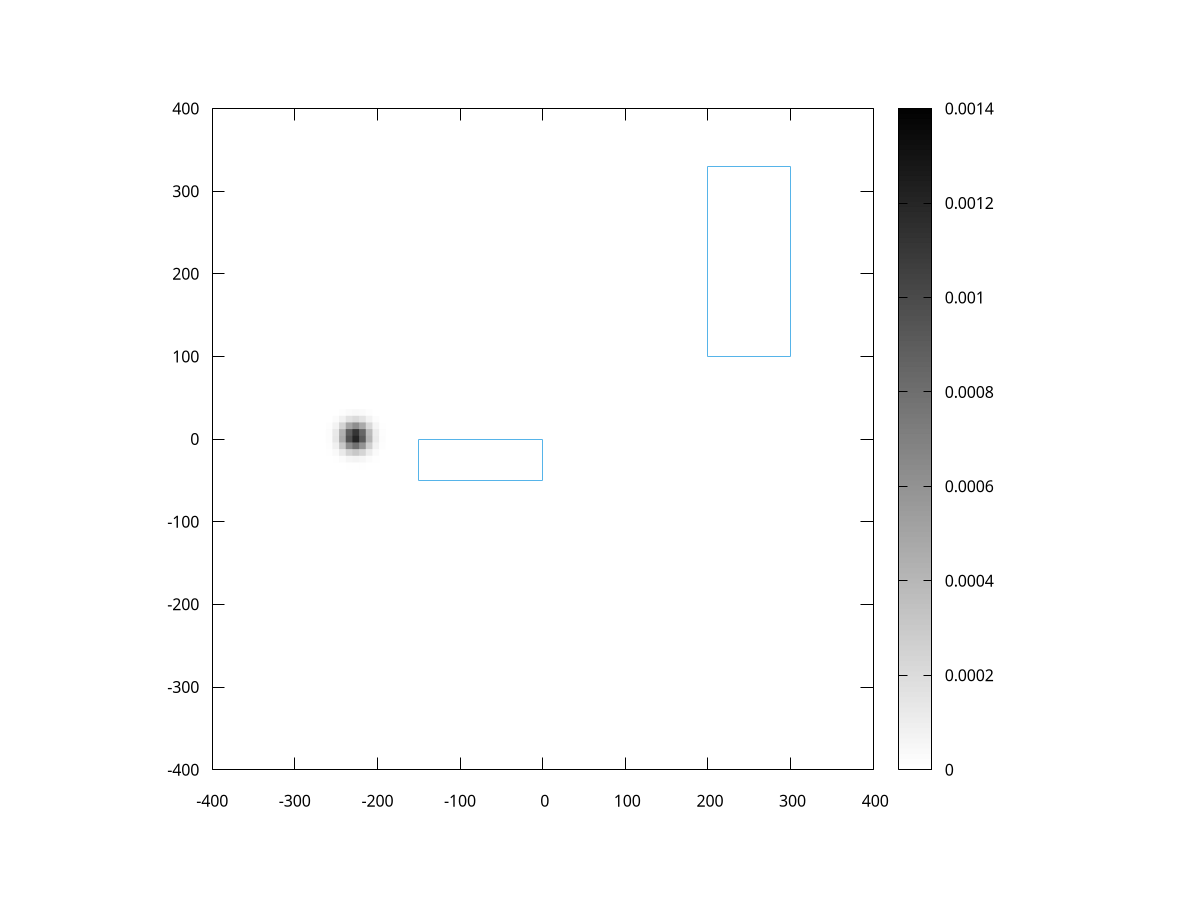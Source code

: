 set xrange [-400.0: 400.0] 
        set yrange [-400.0: 400.0] 
        set pm3d 
        set view map 
        unset key 
        set size square 
        unset arrow 
        set arrow from 0, 0 to -150, 0 nohead front lt 3 
        set arrow from -150, 0 to -150, -50 nohead front lt 3 
        set arrow from -150, -50 to 0, -50 nohead front lt 3 
        set arrow from 0, -50 to 0, 0 nohead front lt 3 
        set arrow from 200, 100 to 200, 330 nohead front lt 3 
        set arrow from 200, 330 to 300, 330 nohead front lt 3 
        set arrow from 300, 330 to 300, 100 nohead front lt 3 
        set arrow from 300, 100 to 200, 100 nohead front lt 3 
        set palette model RGB functions 1-gray, 1-gray, 1-gray 
        set isosamples 100 
        mu_x = --226.697753 
        mu_y = -2.808109 
        sigma_x = 10.560324 
        sigma_y = 10.560324 
        rho = 0.000000 
        splot 1.0/(2.0 * pi * sigma_x * sigma_y * sqrt(1 - rho**2) )        * exp(-1.0/2.0 * ((x+mu_x)**2 / sigma_x**2 + (y+mu_y)**2 / sigma_y**2        - 2.0*rho*(x + mu_x)*(y + mu_y)/(sigma_x*sigma_y) ) ) with pm3d
        set term png
        set output "visualizations/kalman_1449693461.082712.png"
        replot